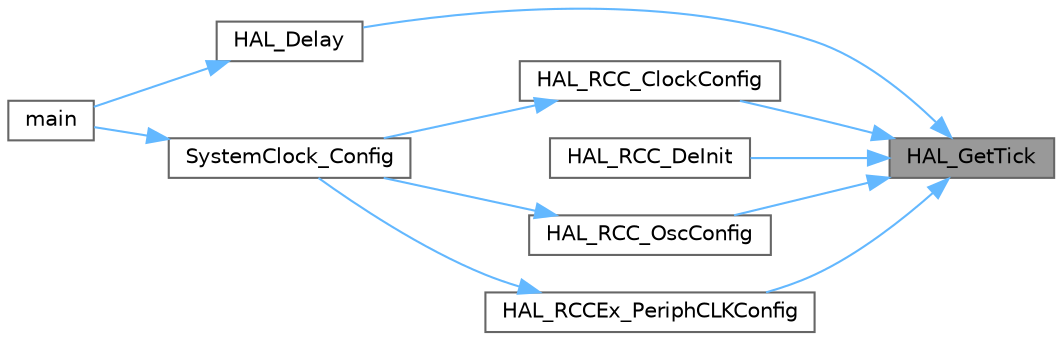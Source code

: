 digraph "HAL_GetTick"
{
 // LATEX_PDF_SIZE
  bgcolor="transparent";
  edge [fontname=Helvetica,fontsize=10,labelfontname=Helvetica,labelfontsize=10];
  node [fontname=Helvetica,fontsize=10,shape=box,height=0.2,width=0.4];
  rankdir="RL";
  Node1 [id="Node000001",label="HAL_GetTick",height=0.2,width=0.4,color="gray40", fillcolor="grey60", style="filled", fontcolor="black",tooltip="Povides a tick value in millisecond."];
  Node1 -> Node2 [id="edge1_Node000001_Node000002",dir="back",color="steelblue1",style="solid",tooltip=" "];
  Node2 [id="Node000002",label="HAL_Delay",height=0.2,width=0.4,color="grey40", fillcolor="white", style="filled",URL="$group___h_a_l___exported___functions___group2.html#gae63b34eea12780ca2e1100c2402da18e",tooltip="This function provides accurate delay (in milliseconds) based on variable incremented."];
  Node2 -> Node3 [id="edge2_Node000002_Node000003",dir="back",color="steelblue1",style="solid",tooltip=" "];
  Node3 [id="Node000003",label="main",height=0.2,width=0.4,color="grey40", fillcolor="white", style="filled",URL="$main_8c.html#a840291bc02cba5474a4cb46a9b9566fe",tooltip="The application entry point."];
  Node1 -> Node4 [id="edge3_Node000001_Node000004",dir="back",color="steelblue1",style="solid",tooltip=" "];
  Node4 [id="Node000004",label="HAL_RCC_ClockConfig",height=0.2,width=0.4,color="grey40", fillcolor="white", style="filled",URL="$group___r_c_c___exported___functions___group1.html#gad0a4b5c7459219fafc15f3f867563ef3",tooltip="Initializes the CPU, AHB and APB buses clocks according to the specified parameters in the RCC_ClkIni..."];
  Node4 -> Node5 [id="edge4_Node000004_Node000005",dir="back",color="steelblue1",style="solid",tooltip=" "];
  Node5 [id="Node000005",label="SystemClock_Config",height=0.2,width=0.4,color="grey40", fillcolor="white", style="filled",URL="$main_8c.html#a70af21c671abfcc773614a9a4f63d920",tooltip="System Clock Configuration."];
  Node5 -> Node3 [id="edge5_Node000005_Node000003",dir="back",color="steelblue1",style="solid",tooltip=" "];
  Node1 -> Node6 [id="edge6_Node000001_Node000006",dir="back",color="steelblue1",style="solid",tooltip=" "];
  Node6 [id="Node000006",label="HAL_RCC_DeInit",height=0.2,width=0.4,color="grey40", fillcolor="white", style="filled",URL="$group___r_c_c___exported___functions___group1.html#ga064f7d9878ecdc1d4852cba2b9e6a52e",tooltip="Resets the RCC clock configuration to the default reset state."];
  Node1 -> Node7 [id="edge7_Node000001_Node000007",dir="back",color="steelblue1",style="solid",tooltip=" "];
  Node7 [id="Node000007",label="HAL_RCC_OscConfig",height=0.2,width=0.4,color="grey40", fillcolor="white", style="filled",URL="$group___r_c_c___exported___functions___group1.html#ga9c504088722e03830df6caad932ad06b",tooltip="Initializes the RCC Oscillators according to the specified parameters in the RCC_OscInitTypeDef."];
  Node7 -> Node5 [id="edge8_Node000007_Node000005",dir="back",color="steelblue1",style="solid",tooltip=" "];
  Node1 -> Node8 [id="edge9_Node000001_Node000008",dir="back",color="steelblue1",style="solid",tooltip=" "];
  Node8 [id="Node000008",label="HAL_RCCEx_PeriphCLKConfig",height=0.2,width=0.4,color="grey40", fillcolor="white", style="filled",URL="$group___r_c_c_ex___exported___functions___group1.html#ga0c0f61a1e2f47cc81bc43d83ba3e0d95",tooltip="Initializes the RCC extended peripherals clocks according to the specified parameters in the RCC_Peri..."];
  Node8 -> Node5 [id="edge10_Node000008_Node000005",dir="back",color="steelblue1",style="solid",tooltip=" "];
}
